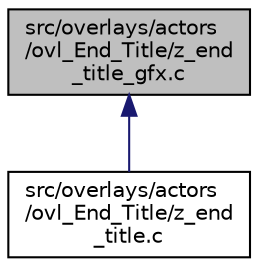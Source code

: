 digraph "src/overlays/actors/ovl_End_Title/z_end_title_gfx.c"
{
 // LATEX_PDF_SIZE
  edge [fontname="Helvetica",fontsize="10",labelfontname="Helvetica",labelfontsize="10"];
  node [fontname="Helvetica",fontsize="10",shape=record];
  Node1 [label="src/overlays/actors\l/ovl_End_Title/z_end\l_title_gfx.c",height=0.2,width=0.4,color="black", fillcolor="grey75", style="filled", fontcolor="black",tooltip=" "];
  Node1 -> Node2 [dir="back",color="midnightblue",fontsize="10",style="solid",fontname="Helvetica"];
  Node2 [label="src/overlays/actors\l/ovl_End_Title/z_end\l_title.c",height=0.2,width=0.4,color="black", fillcolor="white", style="filled",URL="$dd/dd7/z__end__title_8c.html",tooltip=" "];
}
